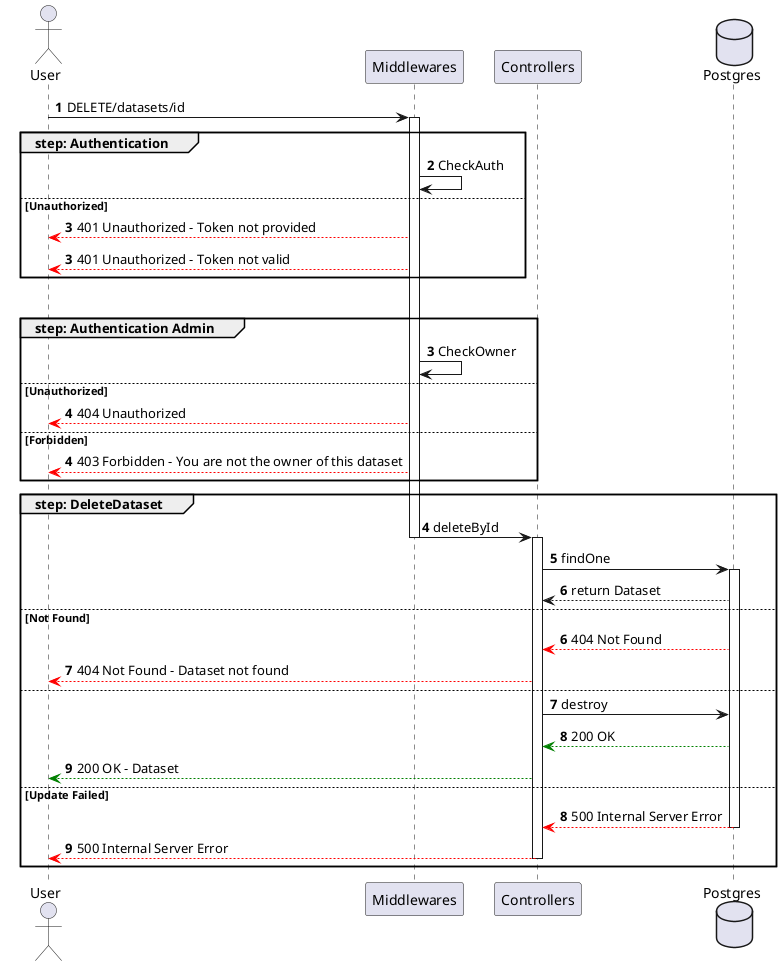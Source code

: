 @startuml deteteDataset

actor User

participant Middlewares
participant Controllers
database Postgres

autonumber
User -> Middlewares ++: DELETE/datasets/id
group step: Authentication
    Middlewares -> Middlewares : CheckAuth
else Unauthorized
    autonumber 3
    Middlewares --[#red]> User : 401 Unauthorized - Token not provided
    autonumber 3
    Middlewares --[#red]> User : 401 Unauthorized - Token not valid
end
group step: CheckOwner 
    autonumber 3
    group step: Authentication Admin
    Middlewares -> Middlewares : CheckOwner 
else Unauthorized
    autonumber 4
    Middlewares --[#red]> User : 404 Unauthorized
else Forbidden
    autonumber 4
    Middlewares --[#red]> User : 403 Forbidden - You are not the owner of this dataset
end

group step: DeleteDataset
    autonumber 4
    Middlewares -> Controllers --++: deleteById
    Controllers -> Postgres ++: findOne
    Postgres --> Controllers : return Dataset
else Not Found
    autonumber 6
    Postgres --[#red]> Controllers : 404 Not Found
    Controllers --[#red]> User : 404 Not Found - Dataset not found
else
    autonumber 7
    Controllers -> Postgres : destroy
    Postgres --[#green]> Controllers : 200 OK
    Controllers --[#green]> User : 200 OK - Dataset
else Update Failed
    autonumber 8
    Postgres --[#red]> Controllers --: 500 Internal Server Error
    Controllers --[#red]> User --: 500 Internal Server Error
end
@enduml